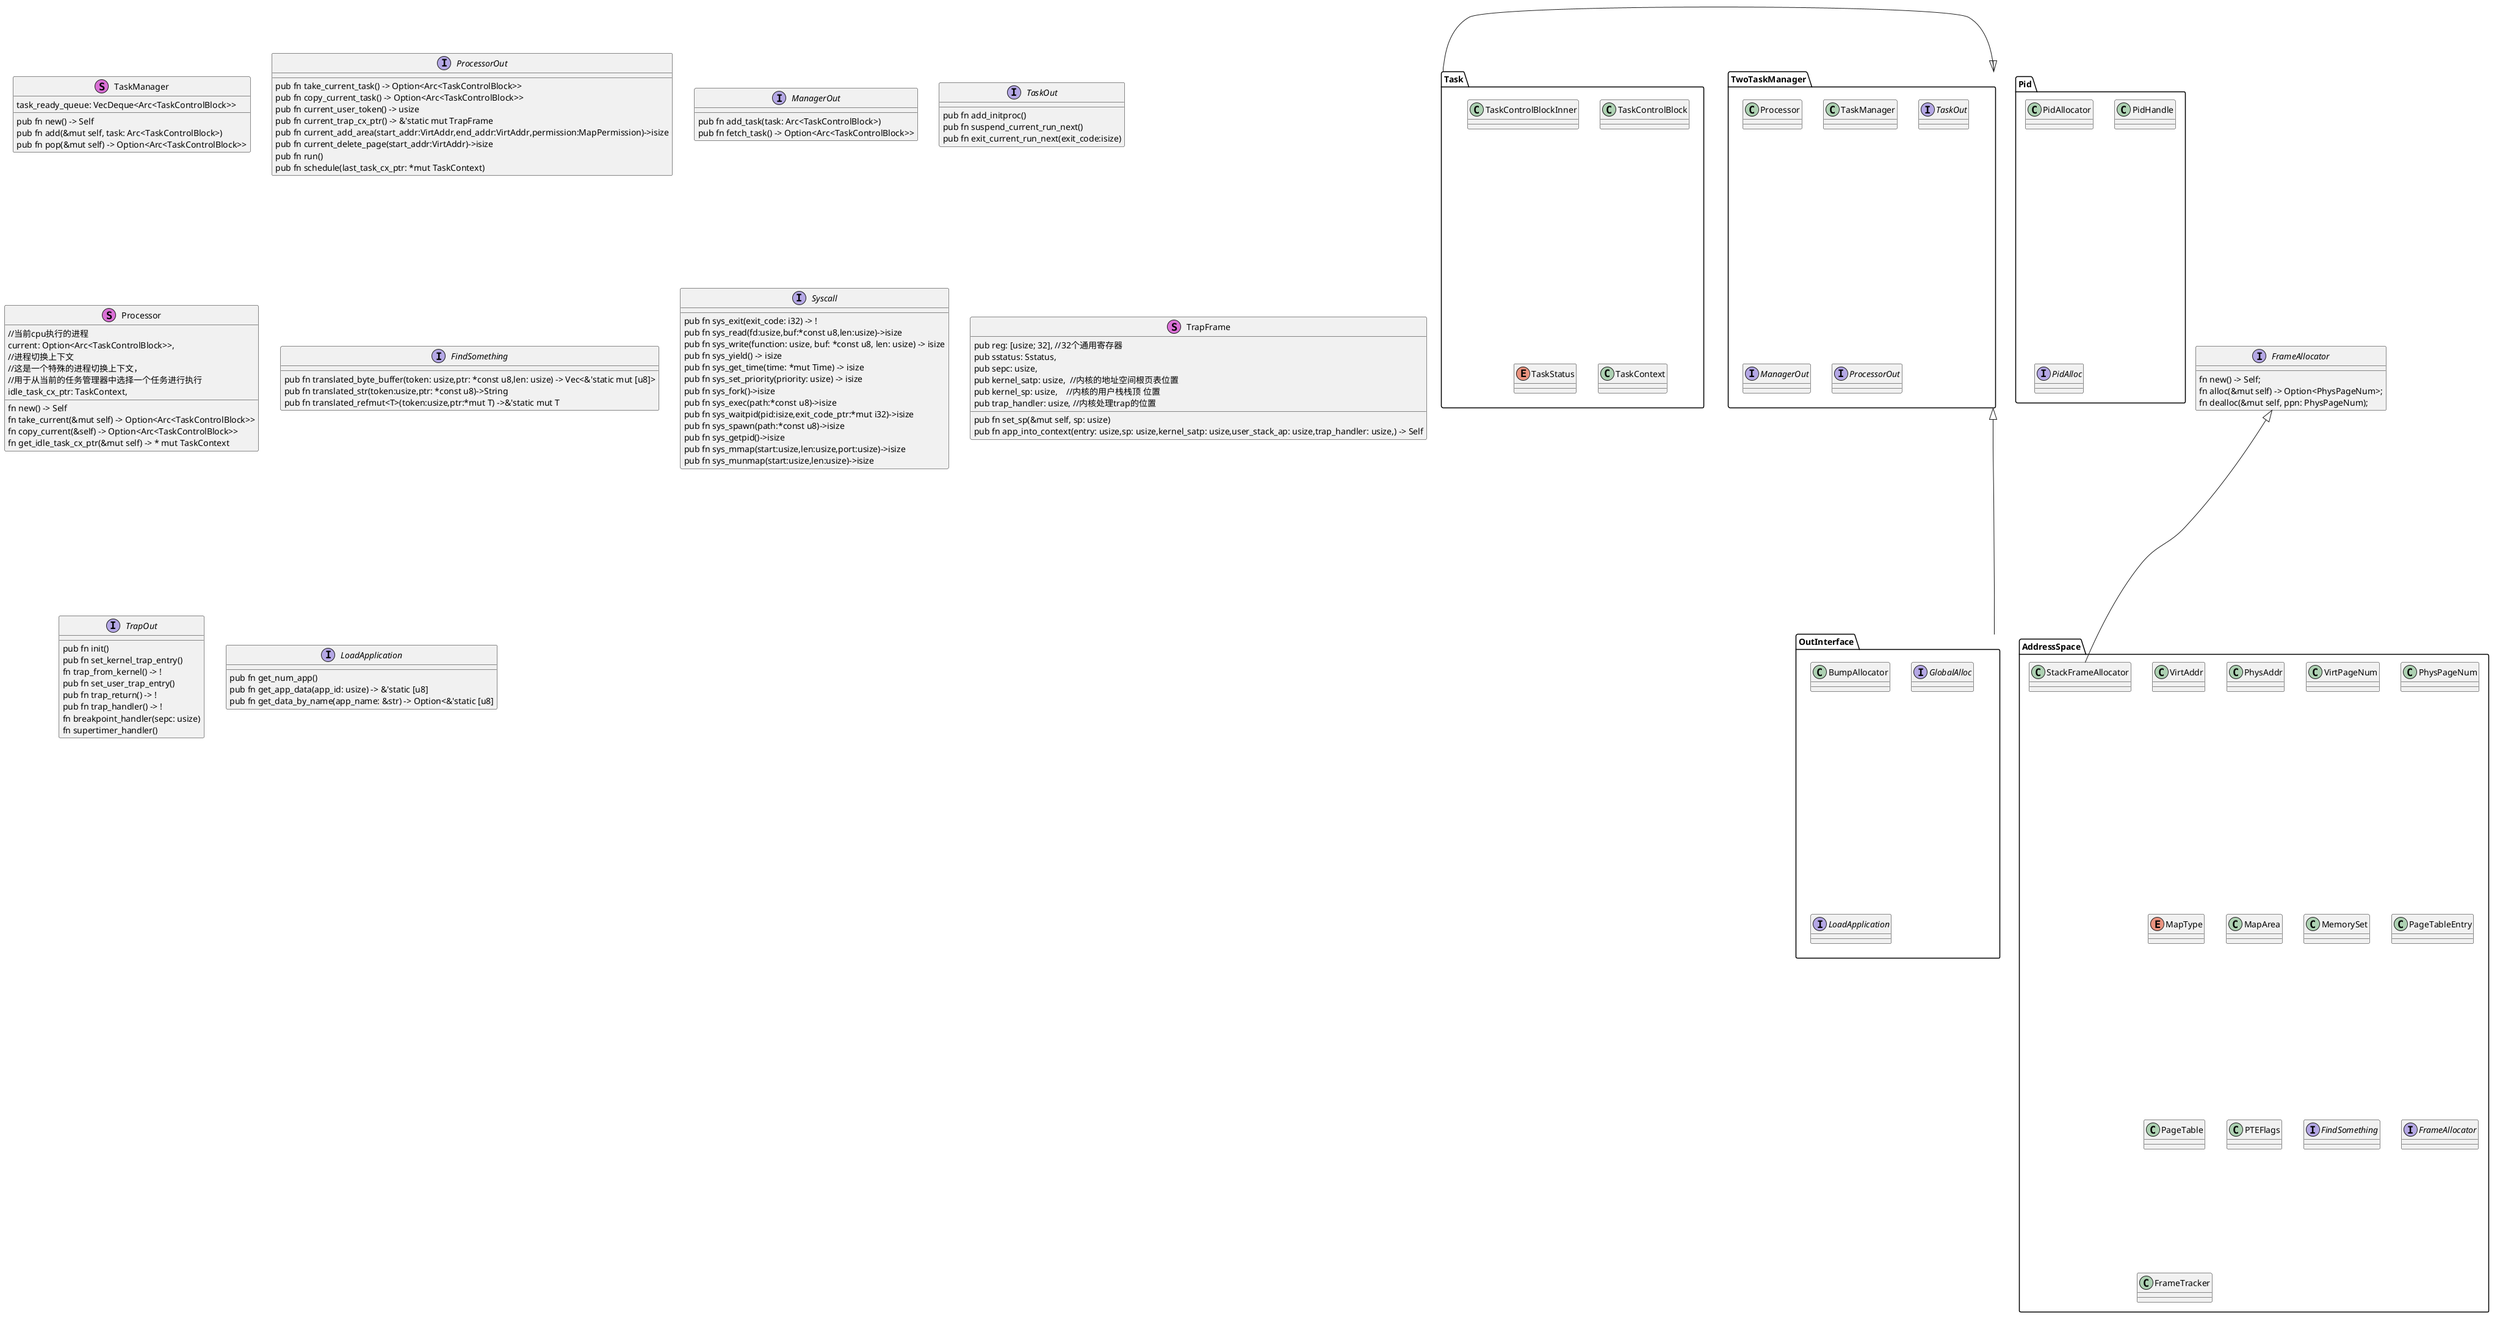 @startuml
'https://plantuml.com/class-diagram

package Task{
    class TaskControlBlockInner
    class TaskControlBlock
    enum TaskStatus

    class TaskContext
}

class TaskControlBlock<<(S,orchid)>>{
    //不可变数据
    pub pid: PidHandle,
    pub kernel_stack: KernelStack,
    //可变数据
    inner: MyRefCell<TaskControlBlockInner>,
    pub fn new(data:&[u8]) -> Self
    pub fn get_inner_access(&self) -> RefMut<'_, TaskControlBlockInner>
    pub fn get_pid(&self) -> usize
    pub fn spawn(self:&Arc<TaskControlBlock>,path:&str)->isize
    pub fn exec(&self, elf_data: &[u8])
    pub fn fork(self:&Arc<TaskControlBlock>) -> Arc<TaskControlBlock>
}
class TaskControlBlockInner<<(S,orchid)>>{
    pub task_cx_ptr: TaskContext,
    //任务上下文栈顶地址的位置,位于内核空间中
    pub task_status: TaskStatus,
    pub memory_set: MemorySet,
    //任务地址空间
    pub trap_cx_ppn: PhysPageNum,
    //trap上下文所在的物理块
    pub base_size: usize,
    //应用程序的大小
    pub exit_code: isize,
    //保存退出码
    pub parent: Option<Weak<TaskControlBlock>>,
    //父进程
    pub children: Vec<Arc<TaskControlBlock>>,
    //子进程需要引用计数
    pub stride: usize,
    //已走步长
    pub pass: usize,
    //每一步的步长，只与特权级相关
    pub fn get_trap_cx(&self) -> &'static mut TrapFrame
    pub fn get_user_token(&self) -> usize
    pub fn get_status(&self) -> TaskStatus
    pub fn is_zombie(&self) -> bool
}
enum TaskStatus {
Ready,   //准备执行
    Running, //正在执行
    Exited,  //已经退出
    Zombie,  //僵尸进程
}
TaskControlBlock *-- TaskControlBlockInner

TaskControlBlockInner*--TaskStatus

package TwoTaskManager{
    class Processor
    class TaskManager
    interface TaskOut
    interface ManagerOut
    interface ProcessorOut
}
class TaskManager<<(S,orchid)>>{
    task_ready_queue: VecDeque<Arc<TaskControlBlock>>
    pub fn new() -> Self
    pub fn add(&mut self, task: Arc<TaskControlBlock>)
    pub fn pop(&mut self) -> Option<Arc<TaskControlBlock>>
}
interface ProcessorOut{
    pub fn take_current_task() -> Option<Arc<TaskControlBlock>>
    pub fn copy_current_task() -> Option<Arc<TaskControlBlock>>
    pub fn current_user_token() -> usize
    pub fn current_trap_cx_ptr() -> &'static mut TrapFrame
    pub fn current_add_area(start_addr:VirtAddr,end_addr:VirtAddr,permission:MapPermission)->isize
    pub fn current_delete_page(start_addr:VirtAddr)->isize
    pub fn run()
    pub fn schedule(last_task_cx_ptr: *mut TaskContext)

}
interface ManagerOut{
    pub fn add_task(task: Arc<TaskControlBlock>)
    pub fn fetch_task() -> Option<Arc<TaskControlBlock>>
}
interface TaskOut{
    pub fn add_initproc()
    pub fn suspend_current_run_next()
    pub fn exit_current_run_next(exit_code:isize)
}
class Processor<<(S,orchid)>> {
    //当前cpu执行的进程
    current: Option<Arc<TaskControlBlock>>,
    //进程切换上下文
    //这是一个特殊的进程切换上下文，
    //用于从当前的任务管理器中选择一个任务进行执行
    idle_task_cx_ptr: TaskContext,
    fn new() -> Self
    fn take_current(&mut self) -> Option<Arc<TaskControlBlock>>
    fn copy_current(&self) -> Option<Arc<TaskControlBlock>>
    fn get_idle_task_cx_ptr(&mut self) -> * mut TaskContext
}

TwoTaskManager<|--Task


package Pid{
    class PidAllocator
    class PidHandle
    interface PidAlloc
}
interface PidAlloc{
    fn new() -> Self;
    fn alloc(&mut self) -> PidHandle;
    fn dealloc(&mut self, ppn: usize);
}


class PidAllocator<<(S,orchid)>> {
    current: usize,
    recycled: Vec<usize>,
}

PidAlloc<|--PidAllocator
class PidHandle<<(S,orchid)>> {
    pub usize
}
KernelStack*--PidHandle
PidHandle--|>PidAllocator


class KernelStack <<(S,orchid)>> {
    //应用的内核栈
    pid: usize
    pub fn new(pidhandle: &PidHandle) -> Self
    pub fn get_stack_top(&self) -> usize
    pub fn get_stack_button(&self) -> usize
}

TaskControlBlock*--PidHandle
TaskControlBlock*--KernelStack

class TaskContext<<(S,orchid)>> {
    //ra: 此寄存器存储的是函数返回时跳转的地址
    //在调用函数返回指令 sret时,Pc指针会取出ra里面的地址
    ra: usize
    sp: usize
    s: [usize; 12]
    pub fn zero_init() -> Self
     pub fn goto_trap_return(kstack_ptr: usize) -> Self
}
TaskControlBlockInner*--TaskContext
package OutInterface{
 class BumpAllocator
 interface GlobalAlloc
 interface LoadApplication
}

class BumpAllocator <<(S,orchid)>> {
    start_heap: usize
    end_heap: usize
    next: usize
    allocations: usize //计数器
    pub const fn new() -> Self
    pub fn init(&mut self, start_heap: usize, heap_size: usize)
}
interface GlobalAlloc{
    unsafe fn alloc(&self, layout: Layout) -> *mut u8
    unsafe fn dealloc(&self, _ptr: *mut u8, _layout: Layout)
}
GlobalAlloc<|--BumpAllocator

package AddressSpace{
    class VirtAddr
    class PhysAddr
    class VirtPageNum
    class PhysPageNum
    enum MapType
    class MapArea
    class MemorySet
    class PageTableEntry
    class PageTable
    class PTEFlags
    interface FindSomething
    interface FrameAllocator
    class StackFrameAllocator
    class FrameTracker
}

class VirtPageNum<<(S,orchid)>>{
    pub usize
    fn from(value: usize) -> Self
    pub fn index(&self) -> [usize; 3]
    fn from(v: VirtAddr) -> Self
}
class PhysPageNum<<(S,orchid)>>{
pub usize
    fn from(value: usize) -> Self
    pub fn get_bytes_array(&self) -> &'static mut [u8]
    pub fn get_pte_array(&self) -> &'static mut [PageTableEntry]
    pub fn get_mut<T>(&self) -> &'static mut T
    fn from(v: PhysAddr) -> Self
}

class VirtAddr<<(S,orchid)>> {
    pub usize
    fn from(value: usize) -> Self
    pub fn page_offset(&self) -> usize
    pub fn floor(&self) -> PhysPageNum
    pub fn ceil(&self) -> PhysPageNum
    pub fn get_mut<T>(&self)->&'static mut T
    pub fn aligned(&self)->bool
    fn from(v: VirtPageNum) -> Self
}
class PhysAddr<<(S,orchid)>> {
    pub usize
    fn from(value: usize) -> Self
    pub fn page_offset(&self) -> usize
    pub fn floor(&self) -> PhysPageNum
    pub fn ceil(&self) -> PhysPageNum
    pub fn get_mut<T>(&self)->&'static mut T
    pub fn aligned(&self)->bool
    fn from(v: PhysPageNum) -> Self
}

VirtAddr<|--|>VirtPageNum
PhysAddr<|--|>PhysPageNum
class PTEFlags<<(S,orchid)>> {}

class PageTableEntry<<(S,orchid)>> {
   pub bits: usize //页表项
   fn new(ppn: PhysPageNum, flags: PTEFlags) -> Self
   fn empty() -> Self
   pub fn ppn(&self) -> PhysPageNum
   pub fn flags(&self) -> PTEFlags
   pub fn is_valid(&self) -> bool
   pub fn writable(&self) -> bool
   pub fn readable(&self) -> bool
   pub fn executable(&self) -> bool
}

class PageTable<<(S,orchid)>> {
    root_ppn: PhysPageNum
    //根页表所在的物理页帧号
    frames: Vec<FrameTracker>
    //所有页目录表所在的物理页帧
    pub fn new() -> Self
    pub fn token(&self) -> usize
    pub fn map(&mut self, vpn: VirtPageNum, ppn: PhysPageNum, flags: PTEFlags)
    pub fn unmap(&mut self, vpn: VirtPageNum)
    fn find_pte_create(&mut self, vpn: VirtPageNum) -> Option<&mut PageTableEntry>
    pub fn from_token(stap: usize) -> Self
    pub fn translated_va(&self,va:VirtAddr)->Option<PhysAddr>
    //将一个虚拟地址转换为一个物理地址
    pub fn find_pte(&self, vpn: VirtPageNum) -> Option<&PageTableEntry>
    pub fn translate(&self, vpn: VirtPageNum) -> Option<PageTableEntry>

}
PageTable*--PTEFlags
PageTable*--PageTableEntry
PageTableEntry*--PhysPageNum
PageTableEntry*--VirtPageNum
interface FindSomething{
    pub fn translated_byte_buffer(token: usize,ptr: *const u8,len: usize) -> Vec<&'static mut [u8]>
    pub fn translated_str(token:usize,ptr: *const u8)->String
    pub fn translated_refmut<T>(token:usize,ptr:*mut T) ->&'static mut T
}
interface FrameAllocator{
    fn new() -> Self;
     fn alloc(&mut self) -> Option<PhysPageNum>;
        fn dealloc(&mut self, ppn: PhysPageNum);
}
FrameAllocator<|--StackFrameAllocator


class FrameTracker<<(S,orchid)>>{
pub ppn: PhysPageNum
pub fn new(ppn: PhysPageNum) -> Self
fn drop(&mut self)

}
class StackFrameAllocator<<(S,orchid)>> {
    current: usize,
    //起始页帧
    end: usize,
    //终止页帧
    recycled: Vec<usize>,
     //回收的页帧
    fn init(&mut self, begin: PhysPageNum, end: PhysPageNum)
}
StackFrameAllocator*--FrameTracker
PageTable*--FrameTracker

enum MapType{
     Identical, //恒等映射
        Framed,    //其它映射
}
class MapArea<<(S,orchid)>>{
    //一段逻辑地址空间的描述
        vpn_range: VPNRange, //虚拟页号的迭代器
        //虚拟页号和物理页号的对应关系
        data_frames: BTreeMap<VirtPageNum, FrameTracker>,
        //逻辑段的映射方式
        map_type: MapType
        //逻辑段的读取权限
        map_perm: MapPermission
   pub fn new(start_addr: VirtAddr,end_addr: VirtAddr,map_type: MapType,map_perm: MapPermission,) -> Self
    pub fn copy_from_other(old_maparea: &MapArea) -> Self
    fn map(&mut self, page_table: &mut PageTable)
    fn unmap(&mut self, page_table: &mut PageTable)
    fn copy_data(&mut self, page_table: &mut PageTable, data: &[u8])
    fn map_one(&mut self, page_table: &mut PageTable, vpn: VirtPageNum)
    fn unmap_one(&mut self, page_table: &mut PageTable, vpn: VirtPageNum)
}
MapArea*--MapType
MapArea*--VirtPageNum
class MemorySet<<(S,orchid)>> {
    //应用程序的地址空间
    //三级页表
    page_table: PageTable,
    //所有的逻辑段
    areas: Vec<MapArea>,
    fn new_bare() -> Self
    pub fn translate(&self, vpn: VirtPageNum) -> Option<PageTableEntry>
    pub fn token(&self) -> usize
    pub fn activate(&self)
    fn push(&mut self, mut map_area: MapArea, data: Option<&[u8]>)
    pub fn insert_framed_area(&mut self,start_addr: VirtAddr,end_addr: VirtAddr,permission: MapPermission,)
    pub fn remove_from_startaddr(&mut self, startaddr: VirtAddr)
    fn new_kernel() -> Self
    pub fn from_elf(elf_data: &[u8]) -> (Self, usize, usize)
    pub fn from_existed_memset(src_memset: &MemorySet) -> Self
    fn map_trampoline(&mut self)
    pub fn clear_area_data(&mut self)
}
MemorySet*--MapArea
MemorySet*--PageTable

TaskControlBlockInner*--MemorySet


package Exception{
    interface Syscall
     class TrapFrame
        interface TrapOut
}
interface Syscall{

pub fn sys_exit(exit_code: i32) -> !
pub fn sys_read(fd:usize,buf:*const u8,len:usize)->isize
pub fn sys_write(function: usize, buf: *const u8, len: usize) -> isize
pub fn sys_yield() -> isize
pub fn sys_get_time(time: *mut Time) -> isize
pub fn sys_set_priority(priority: usize) -> isize
pub fn sys_fork()->isize
pub fn sys_exec(path:*const u8)->isize
pub fn sys_waitpid(pid:isize,exit_code_ptr:*mut i32)->isize
pub fn sys_spawn(path:*const u8)->isize
pub fn sys_getpid()->isize
pub fn sys_mmap(start:usize,len:usize,port:usize)->isize
pub fn sys_munmap(start:usize,len:usize)->isize
}


class TrapFrame<<(S,orchid)>>{
    pub reg: [usize; 32], //32个通用寄存器
        pub sstatus: Sstatus,
        pub sepc: usize,
        pub kernel_satp: usize,  //内核的地址空间根页表位置
        pub kernel_sp: usize,    //内核的用户栈栈顶 位置
        pub trap_handler: usize, //内核处理trap的位置
    pub fn set_sp(&mut self, sp: usize)
   pub fn app_into_context(entry: usize,sp: usize,kernel_satp: usize,user_stack_ap: usize,trap_handler: usize,) -> Self
}
interface TrapOut{
pub fn init()
pub fn set_kernel_trap_entry()
fn trap_from_kernel() -> !
pub fn set_user_trap_entry()
pub fn trap_return() -> !
pub fn trap_handler() -> !
fn breakpoint_handler(sepc: usize)
fn supertimer_handler()
}
interface LoadApplication{
    pub fn get_num_app()
    pub fn get_app_data(app_id: usize) -> &'static [u8]
    pub fn get_data_by_name(app_name: &str) -> Option<&'static [u8]
}
TwoTaskManager<|--OutInterface



@enduml